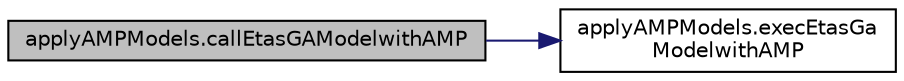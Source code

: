 digraph "applyAMPModels.callEtasGAModelwithAMP"
{
  edge [fontname="Helvetica",fontsize="10",labelfontname="Helvetica",labelfontsize="10"];
  node [fontname="Helvetica",fontsize="10",shape=record];
  rankdir="LR";
  Node0 [label="applyAMPModels.callEtasGAModelwithAMP",height=0.2,width=0.4,color="black", fillcolor="grey75", style="filled", fontcolor="black"];
  Node0 -> Node1 [color="midnightblue",fontsize="10",style="solid"];
  Node1 [label="applyAMPModels.execEtasGa\lModelwithAMP",height=0.2,width=0.4,color="black", fillcolor="white", style="filled",URL="$namespaceapply_a_m_p_models.html#a6e13ecf7e54815eee256d843a82a01bc"];
}
